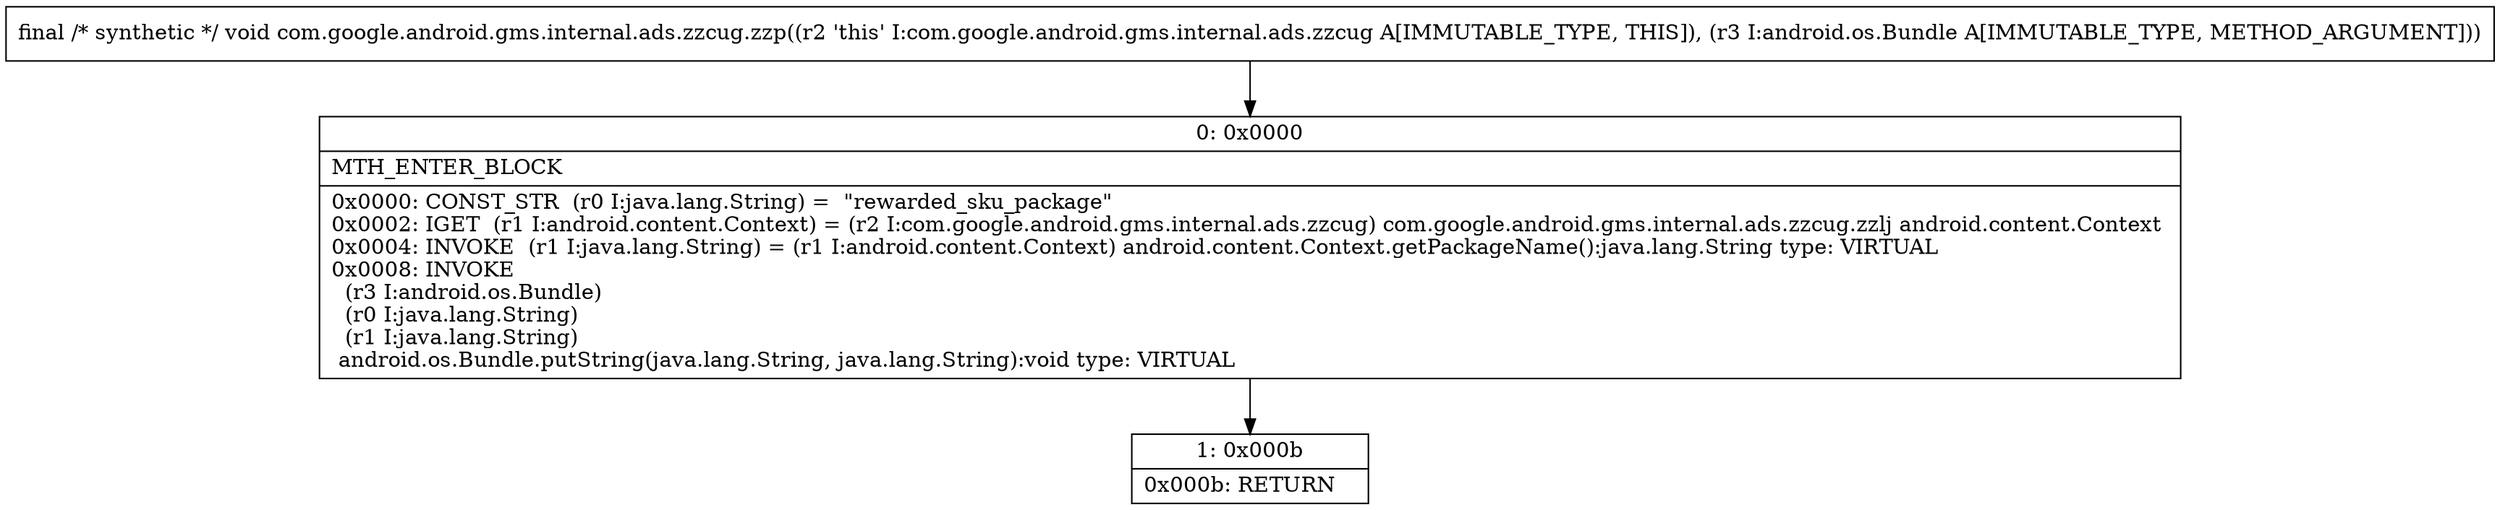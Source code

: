 digraph "CFG forcom.google.android.gms.internal.ads.zzcug.zzp(Landroid\/os\/Bundle;)V" {
Node_0 [shape=record,label="{0\:\ 0x0000|MTH_ENTER_BLOCK\l|0x0000: CONST_STR  (r0 I:java.lang.String) =  \"rewarded_sku_package\" \l0x0002: IGET  (r1 I:android.content.Context) = (r2 I:com.google.android.gms.internal.ads.zzcug) com.google.android.gms.internal.ads.zzcug.zzlj android.content.Context \l0x0004: INVOKE  (r1 I:java.lang.String) = (r1 I:android.content.Context) android.content.Context.getPackageName():java.lang.String type: VIRTUAL \l0x0008: INVOKE  \l  (r3 I:android.os.Bundle)\l  (r0 I:java.lang.String)\l  (r1 I:java.lang.String)\l android.os.Bundle.putString(java.lang.String, java.lang.String):void type: VIRTUAL \l}"];
Node_1 [shape=record,label="{1\:\ 0x000b|0x000b: RETURN   \l}"];
MethodNode[shape=record,label="{final \/* synthetic *\/ void com.google.android.gms.internal.ads.zzcug.zzp((r2 'this' I:com.google.android.gms.internal.ads.zzcug A[IMMUTABLE_TYPE, THIS]), (r3 I:android.os.Bundle A[IMMUTABLE_TYPE, METHOD_ARGUMENT])) }"];
MethodNode -> Node_0;
Node_0 -> Node_1;
}

